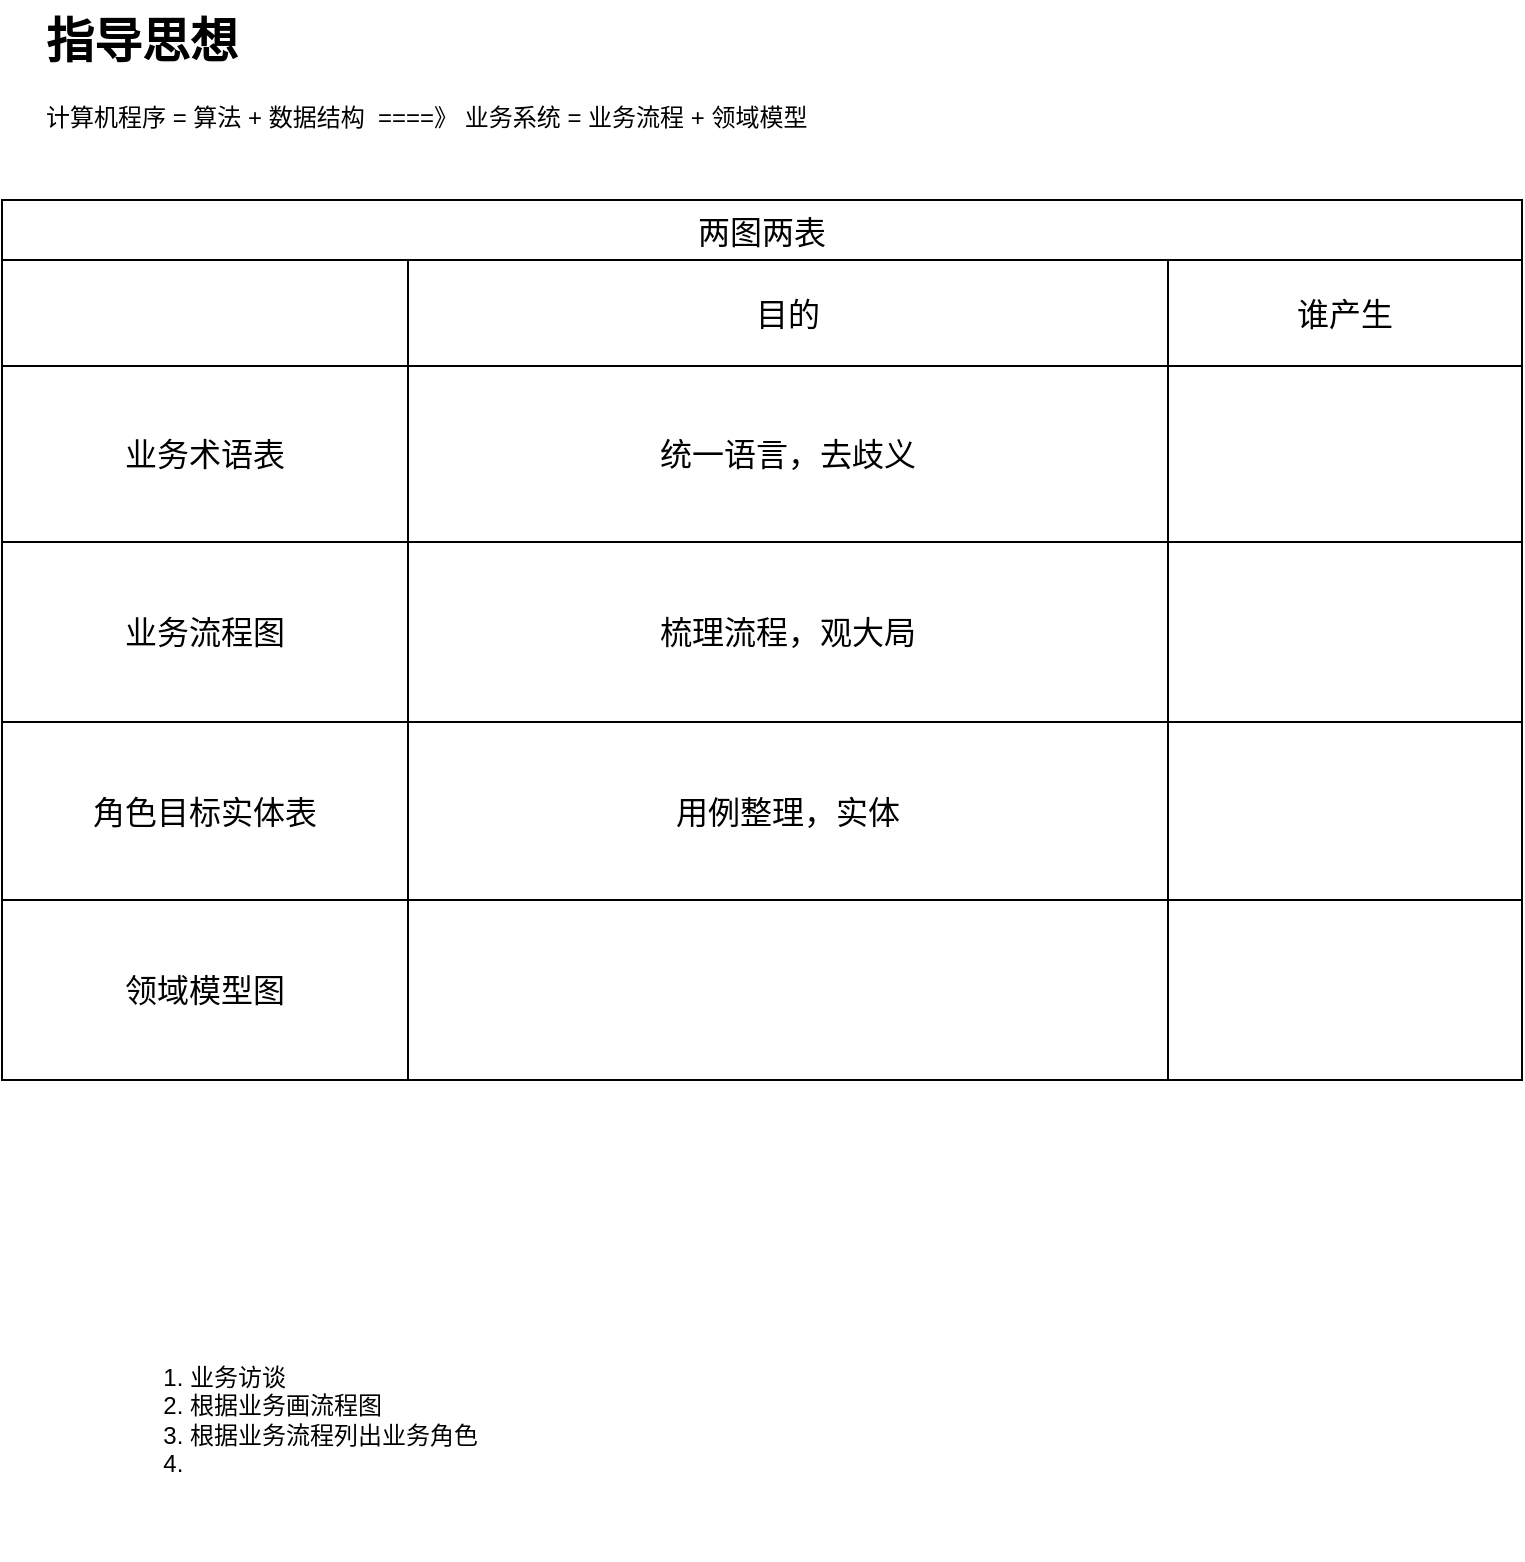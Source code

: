 <mxfile version="28.2.3">
  <diagram name="Page-1" id="VcjUSOKFraRpLLL6hd3k">
    <mxGraphModel dx="1665" dy="777" grid="1" gridSize="10" guides="1" tooltips="1" connect="1" arrows="1" fold="1" page="1" pageScale="1" pageWidth="850" pageHeight="1100" math="0" shadow="0">
      <root>
        <mxCell id="0" />
        <mxCell id="1" parent="0" />
        <mxCell id="wZ8ZGPUIlpnk7HS7Llxm-1" value="&lt;h1 style=&quot;margin-top: 0px;&quot;&gt;指导思想&lt;/h1&gt;&lt;p&gt;计算机程序 = 算法 + 数据结构&amp;nbsp; ====》 业务系统 = 业务流程 + 领域模型&lt;/p&gt;" style="text;html=1;whiteSpace=wrap;overflow=hidden;rounded=0;" vertex="1" parent="1">
          <mxGeometry x="60" y="60" width="440" height="70" as="geometry" />
        </mxCell>
        <mxCell id="wZ8ZGPUIlpnk7HS7Llxm-2" value="两图两表" style="shape=table;startSize=30;container=1;collapsible=0;childLayout=tableLayout;strokeColor=default;fontSize=16;" vertex="1" parent="1">
          <mxGeometry x="40" y="160" width="760" height="440" as="geometry" />
        </mxCell>
        <mxCell id="wZ8ZGPUIlpnk7HS7Llxm-3" value="" style="shape=tableRow;horizontal=0;startSize=0;swimlaneHead=0;swimlaneBody=0;strokeColor=inherit;top=0;left=0;bottom=0;right=0;collapsible=0;dropTarget=0;fillColor=none;points=[[0,0.5],[1,0.5]];portConstraint=eastwest;fontSize=16;" vertex="1" parent="wZ8ZGPUIlpnk7HS7Llxm-2">
          <mxGeometry y="30" width="760" height="53" as="geometry" />
        </mxCell>
        <mxCell id="wZ8ZGPUIlpnk7HS7Llxm-4" value="" style="shape=partialRectangle;html=1;whiteSpace=wrap;connectable=0;strokeColor=inherit;overflow=hidden;fillColor=none;top=0;left=0;bottom=0;right=0;pointerEvents=1;fontSize=16;" vertex="1" parent="wZ8ZGPUIlpnk7HS7Llxm-3">
          <mxGeometry width="203" height="53" as="geometry">
            <mxRectangle width="203" height="53" as="alternateBounds" />
          </mxGeometry>
        </mxCell>
        <mxCell id="wZ8ZGPUIlpnk7HS7Llxm-5" value="目的" style="shape=partialRectangle;html=1;whiteSpace=wrap;connectable=0;strokeColor=inherit;overflow=hidden;fillColor=none;top=0;left=0;bottom=0;right=0;pointerEvents=1;fontSize=16;" vertex="1" parent="wZ8ZGPUIlpnk7HS7Llxm-3">
          <mxGeometry x="203" width="380" height="53" as="geometry">
            <mxRectangle width="380" height="53" as="alternateBounds" />
          </mxGeometry>
        </mxCell>
        <mxCell id="wZ8ZGPUIlpnk7HS7Llxm-6" value="谁产生" style="shape=partialRectangle;html=1;whiteSpace=wrap;connectable=0;strokeColor=inherit;overflow=hidden;fillColor=none;top=0;left=0;bottom=0;right=0;pointerEvents=1;fontSize=16;" vertex="1" parent="wZ8ZGPUIlpnk7HS7Llxm-3">
          <mxGeometry x="583" width="177" height="53" as="geometry">
            <mxRectangle width="177" height="53" as="alternateBounds" />
          </mxGeometry>
        </mxCell>
        <mxCell id="wZ8ZGPUIlpnk7HS7Llxm-7" value="" style="shape=tableRow;horizontal=0;startSize=0;swimlaneHead=0;swimlaneBody=0;strokeColor=inherit;top=0;left=0;bottom=0;right=0;collapsible=0;dropTarget=0;fillColor=none;points=[[0,0.5],[1,0.5]];portConstraint=eastwest;fontSize=16;" vertex="1" parent="wZ8ZGPUIlpnk7HS7Llxm-2">
          <mxGeometry y="83" width="760" height="88" as="geometry" />
        </mxCell>
        <mxCell id="wZ8ZGPUIlpnk7HS7Llxm-8" value="业务术语表" style="shape=partialRectangle;html=1;whiteSpace=wrap;connectable=0;strokeColor=inherit;overflow=hidden;fillColor=none;top=0;left=0;bottom=0;right=0;pointerEvents=1;fontSize=16;" vertex="1" parent="wZ8ZGPUIlpnk7HS7Llxm-7">
          <mxGeometry width="203" height="88" as="geometry">
            <mxRectangle width="203" height="88" as="alternateBounds" />
          </mxGeometry>
        </mxCell>
        <mxCell id="wZ8ZGPUIlpnk7HS7Llxm-9" value="统一语言，去歧义" style="shape=partialRectangle;html=1;whiteSpace=wrap;connectable=0;strokeColor=inherit;overflow=hidden;fillColor=none;top=0;left=0;bottom=0;right=0;pointerEvents=1;fontSize=16;" vertex="1" parent="wZ8ZGPUIlpnk7HS7Llxm-7">
          <mxGeometry x="203" width="380" height="88" as="geometry">
            <mxRectangle width="380" height="88" as="alternateBounds" />
          </mxGeometry>
        </mxCell>
        <mxCell id="wZ8ZGPUIlpnk7HS7Llxm-10" value="" style="shape=partialRectangle;html=1;whiteSpace=wrap;connectable=0;strokeColor=inherit;overflow=hidden;fillColor=none;top=0;left=0;bottom=0;right=0;pointerEvents=1;fontSize=16;" vertex="1" parent="wZ8ZGPUIlpnk7HS7Llxm-7">
          <mxGeometry x="583" width="177" height="88" as="geometry">
            <mxRectangle width="177" height="88" as="alternateBounds" />
          </mxGeometry>
        </mxCell>
        <mxCell id="wZ8ZGPUIlpnk7HS7Llxm-11" value="" style="shape=tableRow;horizontal=0;startSize=0;swimlaneHead=0;swimlaneBody=0;strokeColor=inherit;top=0;left=0;bottom=0;right=0;collapsible=0;dropTarget=0;fillColor=none;points=[[0,0.5],[1,0.5]];portConstraint=eastwest;fontSize=16;" vertex="1" parent="wZ8ZGPUIlpnk7HS7Llxm-2">
          <mxGeometry y="171" width="760" height="90" as="geometry" />
        </mxCell>
        <mxCell id="wZ8ZGPUIlpnk7HS7Llxm-12" value="业务流程图" style="shape=partialRectangle;html=1;whiteSpace=wrap;connectable=0;strokeColor=inherit;overflow=hidden;fillColor=none;top=0;left=0;bottom=0;right=0;pointerEvents=1;fontSize=16;" vertex="1" parent="wZ8ZGPUIlpnk7HS7Llxm-11">
          <mxGeometry width="203" height="90" as="geometry">
            <mxRectangle width="203" height="90" as="alternateBounds" />
          </mxGeometry>
        </mxCell>
        <mxCell id="wZ8ZGPUIlpnk7HS7Llxm-13" value="梳理流程，观大局" style="shape=partialRectangle;html=1;whiteSpace=wrap;connectable=0;strokeColor=inherit;overflow=hidden;fillColor=none;top=0;left=0;bottom=0;right=0;pointerEvents=1;fontSize=16;" vertex="1" parent="wZ8ZGPUIlpnk7HS7Llxm-11">
          <mxGeometry x="203" width="380" height="90" as="geometry">
            <mxRectangle width="380" height="90" as="alternateBounds" />
          </mxGeometry>
        </mxCell>
        <mxCell id="wZ8ZGPUIlpnk7HS7Llxm-14" value="" style="shape=partialRectangle;html=1;whiteSpace=wrap;connectable=0;strokeColor=inherit;overflow=hidden;fillColor=none;top=0;left=0;bottom=0;right=0;pointerEvents=1;fontSize=16;" vertex="1" parent="wZ8ZGPUIlpnk7HS7Llxm-11">
          <mxGeometry x="583" width="177" height="90" as="geometry">
            <mxRectangle width="177" height="90" as="alternateBounds" />
          </mxGeometry>
        </mxCell>
        <mxCell id="wZ8ZGPUIlpnk7HS7Llxm-15" value="" style="shape=tableRow;horizontal=0;startSize=0;swimlaneHead=0;swimlaneBody=0;strokeColor=inherit;top=0;left=0;bottom=0;right=0;collapsible=0;dropTarget=0;fillColor=none;points=[[0,0.5],[1,0.5]];portConstraint=eastwest;fontSize=16;" vertex="1" parent="wZ8ZGPUIlpnk7HS7Llxm-2">
          <mxGeometry y="261" width="760" height="89" as="geometry" />
        </mxCell>
        <mxCell id="wZ8ZGPUIlpnk7HS7Llxm-16" value="角色目标实体表" style="shape=partialRectangle;html=1;whiteSpace=wrap;connectable=0;strokeColor=inherit;overflow=hidden;fillColor=none;top=0;left=0;bottom=0;right=0;pointerEvents=1;fontSize=16;" vertex="1" parent="wZ8ZGPUIlpnk7HS7Llxm-15">
          <mxGeometry width="203" height="89" as="geometry">
            <mxRectangle width="203" height="89" as="alternateBounds" />
          </mxGeometry>
        </mxCell>
        <mxCell id="wZ8ZGPUIlpnk7HS7Llxm-17" value="用例整理，实体" style="shape=partialRectangle;html=1;whiteSpace=wrap;connectable=0;strokeColor=inherit;overflow=hidden;fillColor=none;top=0;left=0;bottom=0;right=0;pointerEvents=1;fontSize=16;" vertex="1" parent="wZ8ZGPUIlpnk7HS7Llxm-15">
          <mxGeometry x="203" width="380" height="89" as="geometry">
            <mxRectangle width="380" height="89" as="alternateBounds" />
          </mxGeometry>
        </mxCell>
        <mxCell id="wZ8ZGPUIlpnk7HS7Llxm-18" value="" style="shape=partialRectangle;html=1;whiteSpace=wrap;connectable=0;strokeColor=inherit;overflow=hidden;fillColor=none;top=0;left=0;bottom=0;right=0;pointerEvents=1;fontSize=16;" vertex="1" parent="wZ8ZGPUIlpnk7HS7Llxm-15">
          <mxGeometry x="583" width="177" height="89" as="geometry">
            <mxRectangle width="177" height="89" as="alternateBounds" />
          </mxGeometry>
        </mxCell>
        <mxCell id="wZ8ZGPUIlpnk7HS7Llxm-19" value="" style="shape=tableRow;horizontal=0;startSize=0;swimlaneHead=0;swimlaneBody=0;strokeColor=inherit;top=0;left=0;bottom=0;right=0;collapsible=0;dropTarget=0;fillColor=none;points=[[0,0.5],[1,0.5]];portConstraint=eastwest;fontSize=16;" vertex="1" parent="wZ8ZGPUIlpnk7HS7Llxm-2">
          <mxGeometry y="350" width="760" height="90" as="geometry" />
        </mxCell>
        <mxCell id="wZ8ZGPUIlpnk7HS7Llxm-20" value="领域模型图" style="shape=partialRectangle;html=1;whiteSpace=wrap;connectable=0;strokeColor=inherit;overflow=hidden;fillColor=none;top=0;left=0;bottom=0;right=0;pointerEvents=1;fontSize=16;" vertex="1" parent="wZ8ZGPUIlpnk7HS7Llxm-19">
          <mxGeometry width="203" height="90" as="geometry">
            <mxRectangle width="203" height="90" as="alternateBounds" />
          </mxGeometry>
        </mxCell>
        <mxCell id="wZ8ZGPUIlpnk7HS7Llxm-21" value="" style="shape=partialRectangle;html=1;whiteSpace=wrap;connectable=0;strokeColor=inherit;overflow=hidden;fillColor=none;top=0;left=0;bottom=0;right=0;pointerEvents=1;fontSize=16;" vertex="1" parent="wZ8ZGPUIlpnk7HS7Llxm-19">
          <mxGeometry x="203" width="380" height="90" as="geometry">
            <mxRectangle width="380" height="90" as="alternateBounds" />
          </mxGeometry>
        </mxCell>
        <mxCell id="wZ8ZGPUIlpnk7HS7Llxm-22" value="" style="shape=partialRectangle;html=1;whiteSpace=wrap;connectable=0;strokeColor=inherit;overflow=hidden;fillColor=none;top=0;left=0;bottom=0;right=0;pointerEvents=1;fontSize=16;" vertex="1" parent="wZ8ZGPUIlpnk7HS7Llxm-19">
          <mxGeometry x="583" width="177" height="90" as="geometry">
            <mxRectangle width="177" height="90" as="alternateBounds" />
          </mxGeometry>
        </mxCell>
        <mxCell id="wZ8ZGPUIlpnk7HS7Llxm-31" value="&lt;ol&gt;&lt;li&gt;业务访谈&lt;/li&gt;&lt;li&gt;根据业务画流程图&lt;/li&gt;&lt;li&gt;根据业务流程列出业务角色&lt;/li&gt;&lt;li&gt;&lt;br&gt;&lt;/li&gt;&lt;/ol&gt;" style="text;strokeColor=none;fillColor=none;html=1;whiteSpace=wrap;verticalAlign=middle;overflow=hidden;" vertex="1" parent="1">
          <mxGeometry x="92" y="700" width="198" height="140" as="geometry" />
        </mxCell>
      </root>
    </mxGraphModel>
  </diagram>
</mxfile>

